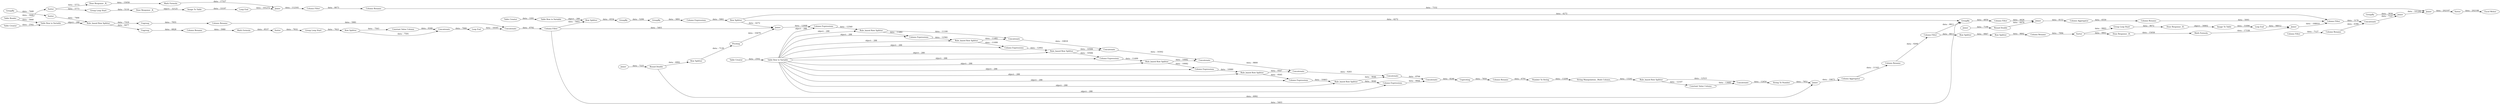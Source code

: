 digraph {
	"7767173567020126900_193" [label=Joiner]
	"-1771682855052596987_267" [label="Column Rename"]
	"-2118534648604558558_278" [label=Concatenate]
	"-2323077600911258780_250" [label="Row Splitter"]
	"-7044202008746109004_29" [label=Sorter]
	"-2118534648604558558_157" [label="Column Expressions"]
	"-2118534648604558558_172" [label=Unpivoting]
	"-2118534648604558558_146" [label=Joiner]
	"-2118534648604558558_159" [label="Column Expressions"]
	"-7044202008746109004_40" [label="Column Rename"]
	"-2118534648604558558_164" [label=Concatenate]
	"-7044202008746109004_132" [label="Column Filter"]
	"7767173567020126900_192" [label="Loop End"]
	"-2118534648604558558_144" [label="Column Expressions"]
	"-2118534648604558558_154" [label="Column Expressions"]
	"4845304470387643404_245" [label=GroupBy]
	"-2323077600911258780_168" [label=Sorter]
	"-2118534648604558558_231" [label="Constant Value Column"]
	"-8347990221334585986_284" [label="Excel Writer"]
	"7767173567020126900_186" [label=Sorter]
	"-2118534648604558558_167" [label=Concatenate]
	"-8347990221334585986_134" [label="Table Row to Variable"]
	"-2323077600911258780_26" [label="Group Loop Start"]
	"-7044202008746109004_67" [label="Rule_based Row Splitter"]
	"-8347990221334585986_97" [label="Table Creator"]
	"-2118534648604558558_155" [label="Column Expressions"]
	"-2118534648604558558_229" [label="Column Rename"]
	"-7044202008746109004_31" [label=GroupBy]
	"-2323077600911258780_49" [label="Loop End"]
	"7767173567020126900_198" [label="Dose Response _R_"]
	"-7044202008746109004_42" [label=Sorter]
	"-2118534648604558558_280" [label="Column Aggregator"]
	"-2118534648604558558_151" [label="Column Expressions"]
	"4845304470387643404_247" [label="Row Splitter"]
	"-2118534648604558558_160" [label="Rule_based Row Splitter"]
	"7767173567020126900_197" [label="Column Rename"]
	"-2323077600911258780_50" [label=Joiner]
	"-2323077600911258780_171" [label="Math Formula"]
	"-2323077600911258780_48" [label="Image To Table"]
	"7767173567020126900_196" [label="Column Filter"]
	"-7044202008746109004_241" [label=Concatenate]
	"-7044202008746109004_43" [label="Group Loop Start"]
	"-2323077600911258780_170" [label="Dose Response _R_"]
	"-2118534648604558558_165" [label=Concatenate]
	"-2118534648604558558_276" [label="String Manipulation _Multi Column_"]
	"-2118534648604558558_241" [label="Row Splitter"]
	"-2118534648604558558_141" [label="Round Double"]
	"-1771682855052596987_259" [label="Round Double"]
	"-2118534648604558558_166" [label=Concatenate]
	"-7044202008746109004_53" [label=Ungroup]
	"-2118534648604558558_240" [label="Column Filter"]
	"481354581801962201_263" [label="Column Filter"]
	"-8347990221334585986_271" [label=Joiner]
	"-7044202008746109004_44" [label="Row Splitter"]
	"-7044202008746109004_41" [label="Math Formula"]
	"-2323077600911258780_18" [label="Dose Response _R_"]
	"-2323077600911258780_248" [label="Row Splitter"]
	"-2118534648604558558_148" [label="Rule_based Row Splitter"]
	"-2118534648604558558_239" [label="Column Rename"]
	"-1771682855052596987_266" [label="Column Aggregator"]
	"4845304470387643404_145" [label=GroupBy]
	"-8347990221334585986_285" [label="Table Reader"]
	"-2118534648604558558_153" [label="Rule_based Row Splitter"]
	"-1771682855052596987_262" [label=GroupBy]
	"-2118534648604558558_142" [label=Joiner]
	"-2118534648604558558_211" [label="Table Row to Variable"]
	"-1771682855052596987_254" [label="Column Filter"]
	"7767173567020126900_191" [label="Math Formula"]
	"-7044202008746109004_98" [label="Table Row to Variable"]
	"4845304470387643404_246" [label="Row Splitter"]
	"-7044202008746109004_39" [label=Ungroup]
	"-7044202008746109004_52" [label=Concatenate]
	"-2118534648604558558_228" [label="Rule_based Row Splitter"]
	"-7044202008746109004_45" [label="Loop End"]
	"-7044202008746109004_54" [label="Column Rename"]
	"-2118534648604558558_156" [label="Rule_based Row Splitter"]
	"-2118534648604558558_158" [label="Rule_based Row Splitter"]
	"-2118534648604558558_279" [label=Joiner]
	"481354581801962201_264" [label=Concatenate]
	"-7044202008746109004_240" [label="Constant Value Column"]
	"-2323077600911258780_249" [label="Column Rename"]
	"-2118534648604558558_163" [label=Concatenate]
	"-2118534648604558558_162" [label=Concatenate]
	"-2118534648604558558_161" [label="Column Expressions"]
	"-1771682855052596987_261" [label=Joiner]
	"481354581801962201_252" [label="Column Filter"]
	"7767173567020126900_189" [label="Image To Table"]
	"-2118534648604558558_68" [label=Pivoting]
	"-2118534648604558558_277" [label="Number To String"]
	"481354581801962201_251" [label="Column Rename"]
	"-8347990221334585986_273" [label=Sorter]
	"-2118534648604558558_210" [label="Table Creator"]
	"-8347990221334585986_133" [label="Table Creator"]
	"4845304470387643404_218" [label="Column Expressions"]
	"481354581801962201_268" [label=Joiner]
	"-1771682855052596987_255" [label=Joiner]
	"-2118534648604558558_173" [label="String To Number"]
	"481354581801962201_270" [label=GroupBy]
	"7767173567020126900_195" [label="Dose Response _R_"]
	"-2118534648604558558_152" [label="Rule_based Row Splitter"]
	"7767173567020126900_190" [label="Group Loop Start"]
	"481354581801962201_263" -> "481354581801962201_264" [label="data: : 3176"]
	"-2118534648604558558_211" -> "-2118534648604558558_155" [label="object: : 288"]
	"-7044202008746109004_40" -> "-7044202008746109004_41" [label="data: : 5980"]
	"-7044202008746109004_67" -> "-7044202008746109004_39" [label="data: : 6477"]
	"7767173567020126900_196" -> "7767173567020126900_197" [label="data: : 8073"]
	"-2118534648604558558_228" -> "-2118534648604558558_231" [label="data: : 12107"]
	"-2118534648604558558_155" -> "-2118534648604558558_156" [label="data: : 11499"]
	"-2118534648604558558_68" -> "-2118534648604558558_142" [label="data: : 10479"]
	"-2323077600911258780_248" -> "-2323077600911258780_250" [label="data: : 9967"]
	"-2118534648604558558_160" -> "-2118534648604558558_166" [label="data: : 9046"]
	"-2118534648604558558_146" -> "-2118534648604558558_141" [label="data: : 7225"]
	"-8347990221334585986_97" -> "-7044202008746109004_98" [label="data: : 2502"]
	"-2118534648604558558_172" -> "-2118534648604558558_229" [label="data: : 7850"]
	"4845304470387643404_246" -> "4845304470387643404_245" [label="data: : 6554"]
	"-7044202008746109004_53" -> "-7044202008746109004_54" [label="data: : 7955"]
	"-2118534648604558558_211" -> "-2118534648604558558_158" [label="object: : 288"]
	"-2323077600911258780_18" -> "-2323077600911258780_48" [label="object: : 30802"]
	"7767173567020126900_190" -> "7767173567020126900_195" [label="data: : 5110"]
	"-2118534648604558558_148" -> "-2118534648604558558_162" [label="data: : 11100"]
	"4845304470387643404_247" -> "-2118534648604558558_142" [label="data: : 4272"]
	"-7044202008746109004_132" -> "-1771682855052596987_262" [label="data: : 5403"]
	"-2118534648604558558_165" -> "-2118534648604558558_166" [label="data: : 9283"]
	"-1771682855052596987_254" -> "-1771682855052596987_261" [label="data: : 4426"]
	"-2118534648604558558_162" -> "-2118534648604558558_163" [label="data: : 10818"]
	"-2118534648604558558_228" -> "-2118534648604558558_278" [label="data: : 12523"]
	"481354581801962201_264" -> "481354581801962201_268" [label="data: : 7147"]
	"-2118534648604558558_239" -> "-2118534648604558558_240" [label="data: : 9269"]
	"7767173567020126900_195" -> "7767173567020126900_189" [label="object: : 32125"]
	"-2118534648604558558_211" -> "-2118534648604558558_154" [label="object: : 288"]
	"-8347990221334585986_133" -> "-8347990221334585986_134" [label="data: : 3391"]
	"-2118534648604558558_278" -> "-2118534648604558558_173" [label="data: : 12454"]
	"-8347990221334585986_285" -> "-7044202008746109004_98" [label="data: : 5846"]
	"7767173567020126900_197" -> "-8347990221334585986_271" [label="data: : 7332"]
	"-2118534648604558558_240" -> "-2323077600911258780_248" [label="data: : 8811"]
	"4845304470387643404_245" -> "4845304470387643404_145" [label="data: : 5206"]
	"-2118534648604558558_156" -> "-2118534648604558558_157" [label="data: : 10082"]
	"-2118534648604558558_156" -> "-2118534648604558558_164" [label="data: : 10082"]
	"-2118534648604558558_152" -> "-2118534648604558558_162" [label="data: : 11482"]
	"-2118534648604558558_153" -> "-2118534648604558558_155" [label="data: : 10584"]
	"-2118534648604558558_152" -> "-2118534648604558558_154" [label="data: : 11099"]
	"-2118534648604558558_154" -> "-2118534648604558558_153" [label="data: : 12002"]
	"7767173567020126900_193" -> "7767173567020126900_196" [label="data: : 112161"]
	"-2118534648604558558_144" -> "-2118534648604558558_148" [label="data: : 12560"]
	"-2118534648604558558_211" -> "-2118534648604558558_156" [label="object: : 288"]
	"-7044202008746109004_240" -> "-7044202008746109004_241" [label="data: : 9308"]
	"4845304470387643404_145" -> "4845304470387643404_218" [label="data: : 3891"]
	"-2323077600911258780_50" -> "481354581801962201_263" [label="data: : 108910"]
	"-2118534648604558558_163" -> "-2118534648604558558_164" [label="data: : 10302"]
	"-2118534648604558558_240" -> "-1771682855052596987_262" [label="data: : 8811"]
	"-7044202008746109004_132" -> "-2118534648604558558_142" [label="data: : 5403"]
	"-2118534648604558558_161" -> "-2118534648604558558_167" [label="data: : 9944"]
	"-1771682855052596987_259" -> "-1771682855052596987_261" [label="data: : 6976"]
	"-2323077600911258780_168" -> "-2323077600911258780_26" [label="data: : 9903"]
	"-7044202008746109004_44" -> "-7044202008746109004_240" [label="data: : 7563"]
	"-2118534648604558558_153" -> "-2118534648604558558_163" [label="data: : 10584"]
	"-2118534648604558558_151" -> "-2118534648604558558_152" [label="data: : 12582"]
	"7767173567020126900_189" -> "7767173567020126900_192" [label="data: : 33197"]
	"-2118534648604558558_148" -> "-2118534648604558558_151" [label="data: : 11482"]
	"-2118534648604558558_173" -> "-2118534648604558558_279" [label="data: : 7852"]
	"-1771682855052596987_255" -> "-1771682855052596987_259" [label="data: : 7199"]
	"-7044202008746109004_39" -> "-7044202008746109004_40" [label="data: : 6828"]
	"-2323077600911258780_26" -> "-2323077600911258780_18" [label="data: : 9072"]
	"-7044202008746109004_41" -> "-7044202008746109004_42" [label="data: : 8537"]
	"7767173567020126900_191" -> "7767173567020126900_193" [label="data: : 17327"]
	"-1771682855052596987_261" -> "-1771682855052596987_266" [label="data: : 8153"]
	"-2118534648604558558_231" -> "-2118534648604558558_278" [label="data: : 13685"]
	"-2118534648604558558_211" -> "-2118534648604558558_160" [label="object: : 288"]
	"-2118534648604558558_211" -> "-2118534648604558558_157" [label="object: : 288"]
	"-7044202008746109004_43" -> "-7044202008746109004_44" [label="data: : 7621"]
	"7767173567020126900_192" -> "7767173567020126900_193" [label="data: : 101272"]
	"-2118534648604558558_211" -> "-2118534648604558558_151" [label="object: : 288"]
	"4845304470387643404_247" -> "481354581801962201_263" [label="data: : 4272"]
	"7767173567020126900_198" -> "7767173567020126900_191" [label="data: : 15058"]
	"-2118534648604558558_211" -> "-2118534648604558558_148" [label="object: : 288"]
	"-2118534648604558558_141" -> "-2118534648604558558_279" [label="data: : 6992"]
	"-8347990221334585986_271" -> "-8347990221334585986_273" [label="data: : 202197"]
	"-2118534648604558558_158" -> "-2118534648604558558_165" [label="data: : 9567"]
	"-2118534648604558558_211" -> "-2118534648604558558_152" [label="object: : 288"]
	"-2118534648604558558_167" -> "-2118534648604558558_172" [label="data: : 8246"]
	"-2118534648604558558_160" -> "-2118534648604558558_161" [label="data: : 9046"]
	"-2118534648604558558_279" -> "-2118534648604558558_280" [label="data: : 10673"]
	"481354581801962201_252" -> "481354581801962201_251" [label="data: : 7127"]
	"-2118534648604558558_164" -> "-2118534648604558558_165" [label="data: : 9800"]
	"-7044202008746109004_132" -> "4845304470387643404_246" [label="data: : 5403"]
	"-1771682855052596987_267" -> "481354581801962201_263" [label="data: : 5093"]
	"481354581801962201_268" -> "-8347990221334585986_271" [label="data: : 101262"]
	"-2118534648604558558_277" -> "-2118534648604558558_276" [label="data: : 13299"]
	"7767173567020126900_186" -> "7767173567020126900_190" [label="data: : 5773"]
	"-2118534648604558558_229" -> "-2118534648604558558_277" [label="data: : 6791"]
	"-2323077600911258780_168" -> "-2323077600911258780_170" [label="data: : 9903"]
	"-2118534648604558558_142" -> "-2118534648604558558_144" [label="data: : 12008"]
	"-2118534648604558558_166" -> "-2118534648604558558_167" [label="data: : 8764"]
	"-2118534648604558558_210" -> "-2118534648604558558_211" [label="data: : 2502"]
	"481354581801962201_270" -> "481354581801962201_268" [label="data: : 3936"]
	"-2118534648604558558_211" -> "-2118534648604558558_159" [label="object: : 288"]
	"-2118534648604558558_141" -> "-2118534648604558558_241" [label="data: : 6992"]
	"-7044202008746109004_31" -> "-7044202008746109004_29" [label="data: : 7448"]
	"-7044202008746109004_241" -> "-7044202008746109004_45" [label="data: : 7906"]
	"-7044202008746109004_67" -> "-7044202008746109004_53" [label="data: : 7319"]
	"-2118534648604558558_158" -> "-2118534648604558558_159" [label="data: : 9565"]
	"-2323077600911258780_48" -> "-2323077600911258780_49" [label="data: : 31896"]
	"-2118534648604558558_157" -> "-2118534648604558558_158" [label="data: : 10980"]
	"4845304470387643404_218" -> "4845304470387643404_247" [label="data: : 5061"]
	"-7044202008746109004_44" -> "-7044202008746109004_241" [label="data: : 7591"]
	"-8347990221334585986_285" -> "7767173567020126900_186" [label="data: : 5846"]
	"-7044202008746109004_98" -> "-7044202008746109004_67" [label="object: : 288"]
	"481354581801962201_251" -> "481354581801962201_264" [label="data: : 6390"]
	"-8347990221334585986_273" -> "-8347990221334585986_284" [label="data: : 202198"]
	"-1771682855052596987_262" -> "-1771682855052596987_254" [label="data: : 4850"]
	"-2323077600911258780_171" -> "-2323077600911258780_50" [label="data: : 17338"]
	"-2118534648604558558_211" -> "-2118534648604558558_161" [label="object: : 288"]
	"-8347990221334585986_134" -> "4845304470387643404_246" [label="object: : 288"]
	"-2323077600911258780_249" -> "-2323077600911258780_168" [label="data: : 7994"]
	"-2118534648604558558_211" -> "-2118534648604558558_144" [label="object: : 288"]
	"-2118534648604558558_211" -> "-2118534648604558558_153" [label="object: : 288"]
	"-7044202008746109004_29" -> "-7044202008746109004_67" [label="data: : 7466"]
	"-7044202008746109004_45" -> "-7044202008746109004_52" [label="data: : 18305"]
	"-2323077600911258780_49" -> "-2323077600911258780_50" [label="data: : 98012"]
	"-2323077600911258780_170" -> "-2323077600911258780_171" [label="data: : 15058"]
	"-7044202008746109004_52" -> "-7044202008746109004_132" [label="data: : 8782"]
	"7767173567020126900_186" -> "7767173567020126900_198" [label="data: : 5773"]
	"-2118534648604558558_276" -> "-2118534648604558558_228" [label="data: : 13241"]
	"-7044202008746109004_54" -> "-7044202008746109004_52" [label="data: : 5981"]
	"-2118534648604558558_159" -> "-2118534648604558558_160" [label="data: : 10463"]
	"-2323077600911258780_250" -> "-2323077600911258780_249" [label="data: : 9892"]
	"-2118534648604558558_280" -> "-2118534648604558558_239" [label="data: : 11163"]
	"-1771682855052596987_266" -> "-1771682855052596987_267" [label="data: : 6559"]
	"-2118534648604558558_241" -> "-2118534648604558558_68" [label="data: : 7130"]
	"-7044202008746109004_42" -> "-7044202008746109004_43" [label="data: : 7832"]
	"4845304470387643404_247" -> "-1771682855052596987_262" [label="data: : 4272"]
	rankdir=LR
}

